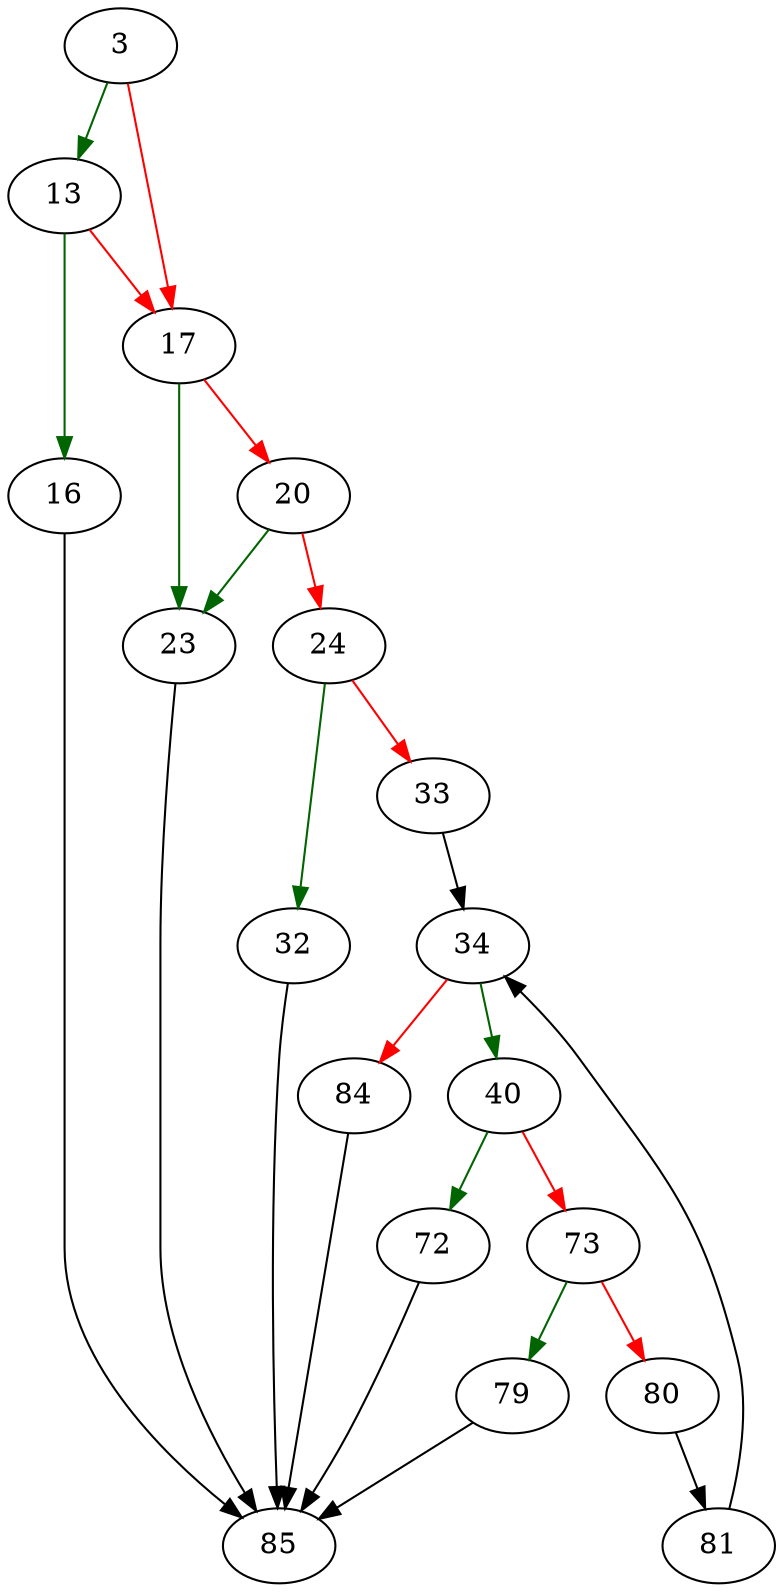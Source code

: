 strict digraph "sqlite3ExprListCompare" {
	// Node definitions.
	3 [entry=true];
	13;
	17;
	16;
	85;
	23;
	20;
	24;
	32;
	33;
	34;
	40;
	84;
	72;
	73;
	79;
	80;
	81;

	// Edge definitions.
	3 -> 13 [
		color=darkgreen
		cond=true
	];
	3 -> 17 [
		color=red
		cond=false
	];
	13 -> 17 [
		color=red
		cond=false
	];
	13 -> 16 [
		color=darkgreen
		cond=true
	];
	17 -> 23 [
		color=darkgreen
		cond=true
	];
	17 -> 20 [
		color=red
		cond=false
	];
	16 -> 85;
	23 -> 85;
	20 -> 23 [
		color=darkgreen
		cond=true
	];
	20 -> 24 [
		color=red
		cond=false
	];
	24 -> 32 [
		color=darkgreen
		cond=true
	];
	24 -> 33 [
		color=red
		cond=false
	];
	32 -> 85;
	33 -> 34;
	34 -> 40 [
		color=darkgreen
		cond=true
	];
	34 -> 84 [
		color=red
		cond=false
	];
	40 -> 72 [
		color=darkgreen
		cond=true
	];
	40 -> 73 [
		color=red
		cond=false
	];
	84 -> 85;
	72 -> 85;
	73 -> 79 [
		color=darkgreen
		cond=true
	];
	73 -> 80 [
		color=red
		cond=false
	];
	79 -> 85;
	80 -> 81;
	81 -> 34;
}